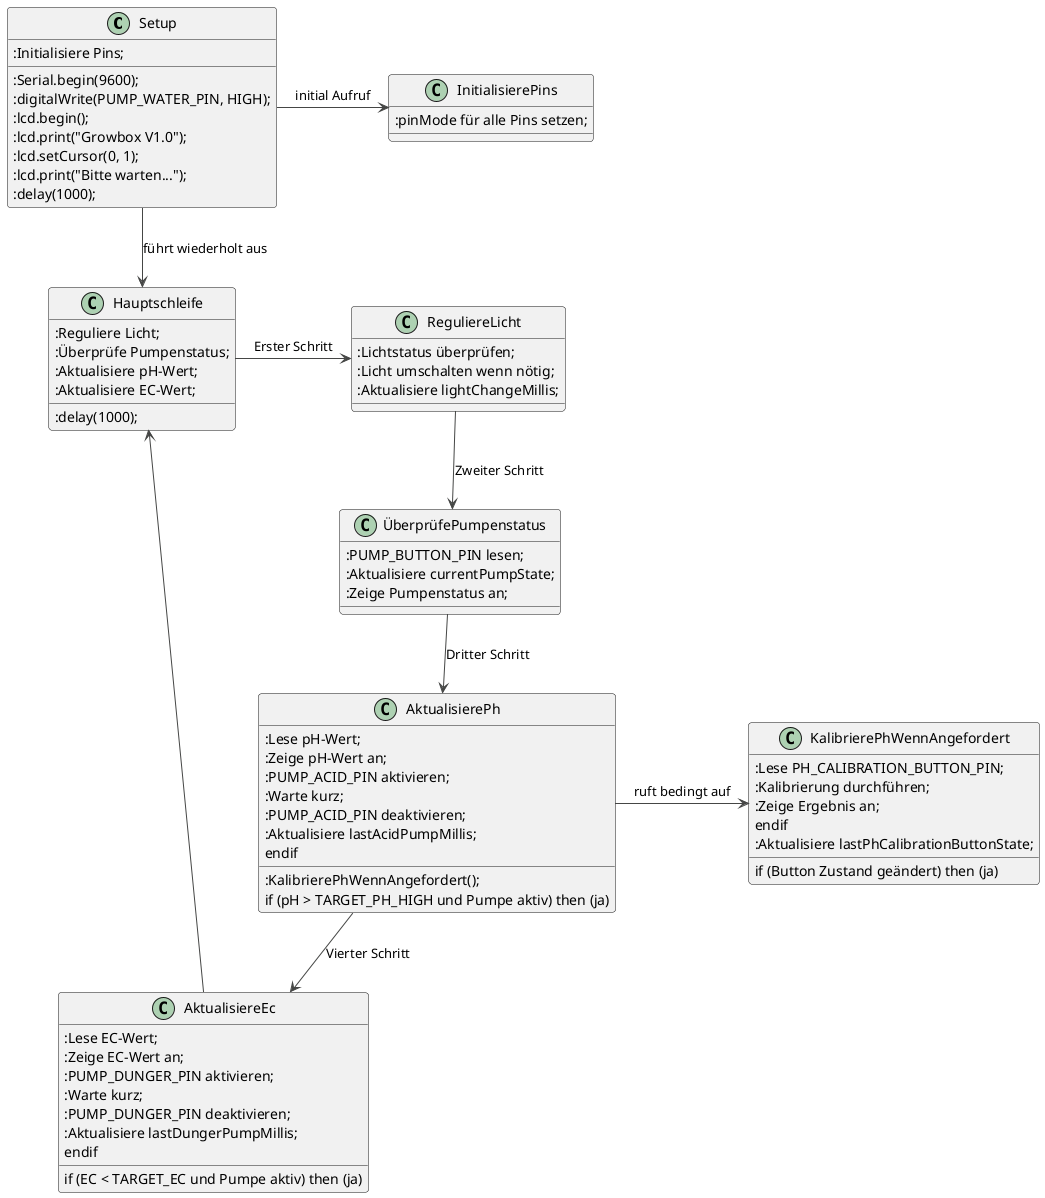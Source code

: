 @startuml
!theme vibrant
!define RECTANGLE class

RECTANGLE Setup {
    :Serial.begin(9600);
    :Initialisiere Pins;
    :digitalWrite(PUMP_WATER_PIN, HIGH);
    :lcd.begin();
    :lcd.print("Growbox V1.0");
    :lcd.setCursor(0, 1);
    :lcd.print("Bitte warten...");
    :delay(1000);
}

RECTANGLE Hauptschleife {
    :Reguliere Licht;
    :Überprüfe Pumpenstatus;
    :Aktualisiere pH-Wert;
    :Aktualisiere EC-Wert;
    :delay(1000);
}

RECTANGLE InitialisierePins {
    :pinMode für alle Pins setzen;
}

RECTANGLE ReguliereLicht {
    :Lichtstatus überprüfen;
    :Licht umschalten wenn nötig;
    :Aktualisiere lightChangeMillis;
}

RECTANGLE ÜberprüfePumpenstatus {
    :PUMP_BUTTON_PIN lesen;
    :Aktualisiere currentPumpState;
    :Zeige Pumpenstatus an;
}

RECTANGLE KalibrierePhWennAngefordert {
    :Lese PH_CALIBRATION_BUTTON_PIN;
    if (Button Zustand geändert) then (ja)
        :Kalibrierung durchführen;
        :Zeige Ergebnis an;
    endif
    :Aktualisiere lastPhCalibrationButtonState;
}

RECTANGLE AktualisierePh {
    :KalibrierePhWennAngefordert();
    :Lese pH-Wert;
    :Zeige pH-Wert an;
    if (pH > TARGET_PH_HIGH und Pumpe aktiv) then (ja)
        :PUMP_ACID_PIN aktivieren;
        :Warte kurz;
        :PUMP_ACID_PIN deaktivieren;
        :Aktualisiere lastAcidPumpMillis;
    endif
}

RECTANGLE AktualisiereEc {
    :Lese EC-Wert;
    :Zeige EC-Wert an;
    if (EC < TARGET_EC und Pumpe aktiv) then (ja)
        :PUMP_DUNGER_PIN aktivieren;
        :Warte kurz;
        :PUMP_DUNGER_PIN deaktivieren;
        :Aktualisiere lastDungerPumpMillis;
    endif
}

Setup -down-> Hauptschleife : führt wiederholt aus
Setup -right-> InitialisierePins : initial Aufruf
Hauptschleife -right-> ReguliereLicht : "Erster Schritt"
ReguliereLicht -down-> ÜberprüfePumpenstatus : "Zweiter Schritt"
ÜberprüfePumpenstatus -down-> AktualisierePh : "Dritter Schritt"
AktualisierePh -down-> AktualisiereEc : "Vierter Schritt"
AktualisierePh -right-> KalibrierePhWennAngefordert : ruft bedingt auf
AktualisiereEc -left-> Hauptschleife
@enduml
